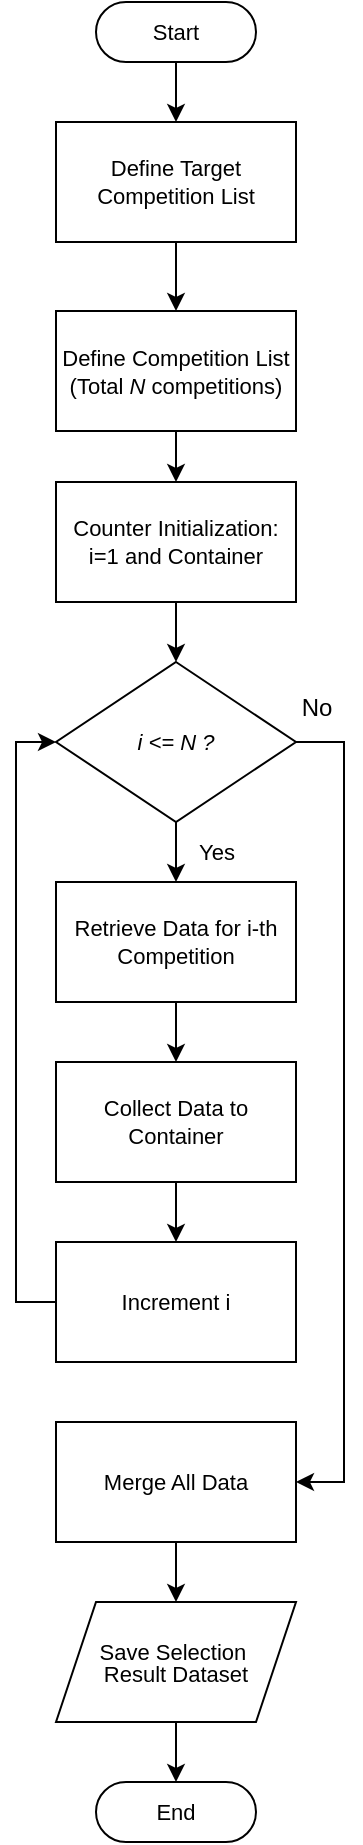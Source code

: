 <mxfile version="27.0.9">
  <diagram name="Page-1" id="fJQKvYSDg5BPfoZSww_d">
    <mxGraphModel dx="872" dy="529" grid="1" gridSize="10" guides="1" tooltips="1" connect="1" arrows="1" fold="1" page="1" pageScale="1" pageWidth="827" pageHeight="1169" math="0" shadow="0">
      <root>
        <mxCell id="0" />
        <mxCell id="1" parent="0" />
        <mxCell id="aqXvwXvrwJFsWn0gw7qh-3" value="" style="edgeStyle=orthogonalEdgeStyle;rounded=0;orthogonalLoop=1;jettySize=auto;html=1;fontSize=11;" parent="1" source="E9fjUXzIlTnjdSZBnWGk-6" target="E9fjUXzIlTnjdSZBnWGk-9" edge="1">
          <mxGeometry relative="1" as="geometry" />
        </mxCell>
        <mxCell id="E9fjUXzIlTnjdSZBnWGk-6" value="Define Target Competition List" style="rounded=0;whiteSpace=wrap;html=1;fontSize=11;" parent="1" vertex="1">
          <mxGeometry x="380" y="460" width="120" height="60" as="geometry" />
        </mxCell>
        <mxCell id="aqXvwXvrwJFsWn0gw7qh-9" value="" style="edgeStyle=orthogonalEdgeStyle;rounded=0;orthogonalLoop=1;jettySize=auto;html=1;fontSize=11;" parent="1" source="E9fjUXzIlTnjdSZBnWGk-9" target="aqXvwXvrwJFsWn0gw7qh-8" edge="1">
          <mxGeometry relative="1" as="geometry" />
        </mxCell>
        <mxCell id="E9fjUXzIlTnjdSZBnWGk-9" value="Define Competition List (Total &lt;i&gt;N &lt;/i&gt;competitions)" style="rounded=0;whiteSpace=wrap;html=1;fontSize=11;" parent="1" vertex="1">
          <mxGeometry x="380" y="554.5" width="120" height="60" as="geometry" />
        </mxCell>
        <mxCell id="aqXvwXvrwJFsWn0gw7qh-2" value="" style="edgeStyle=orthogonalEdgeStyle;rounded=0;orthogonalLoop=1;jettySize=auto;html=1;fontSize=11;" parent="1" source="aqXvwXvrwJFsWn0gw7qh-1" target="E9fjUXzIlTnjdSZBnWGk-6" edge="1">
          <mxGeometry relative="1" as="geometry" />
        </mxCell>
        <mxCell id="aqXvwXvrwJFsWn0gw7qh-1" value="Start" style="html=1;dashed=0;whiteSpace=wrap;shape=mxgraph.dfd.start;fontSize=11;" parent="1" vertex="1">
          <mxGeometry x="400" y="400" width="80" height="30" as="geometry" />
        </mxCell>
        <mxCell id="aqXvwXvrwJFsWn0gw7qh-11" value="" style="edgeStyle=orthogonalEdgeStyle;rounded=0;orthogonalLoop=1;jettySize=auto;html=1;fontSize=11;" parent="1" source="aqXvwXvrwJFsWn0gw7qh-8" target="aqXvwXvrwJFsWn0gw7qh-10" edge="1">
          <mxGeometry relative="1" as="geometry" />
        </mxCell>
        <mxCell id="aqXvwXvrwJFsWn0gw7qh-8" value="Counter Initialization: i=1 and Container" style="rounded=0;whiteSpace=wrap;html=1;fontSize=11;" parent="1" vertex="1">
          <mxGeometry x="380" y="640" width="120" height="60" as="geometry" />
        </mxCell>
        <mxCell id="aqXvwXvrwJFsWn0gw7qh-21" style="edgeStyle=orthogonalEdgeStyle;rounded=0;orthogonalLoop=1;jettySize=auto;html=1;entryX=1;entryY=0.5;entryDx=0;entryDy=0;fontSize=11;" parent="1" source="aqXvwXvrwJFsWn0gw7qh-10" target="aqXvwXvrwJFsWn0gw7qh-20" edge="1">
          <mxGeometry relative="1" as="geometry">
            <Array as="points">
              <mxPoint x="524" y="770" />
              <mxPoint x="524" y="1140" />
            </Array>
          </mxGeometry>
        </mxCell>
        <mxCell id="FV-4FFL7-VBbgeuhVUHS-1" style="edgeStyle=orthogonalEdgeStyle;rounded=0;orthogonalLoop=1;jettySize=auto;html=1;entryX=0.5;entryY=0;entryDx=0;entryDy=0;" edge="1" parent="1" source="aqXvwXvrwJFsWn0gw7qh-10" target="aqXvwXvrwJFsWn0gw7qh-12">
          <mxGeometry relative="1" as="geometry" />
        </mxCell>
        <mxCell id="aqXvwXvrwJFsWn0gw7qh-10" value="&lt;i&gt;i &amp;lt;= N ?&lt;/i&gt;" style="rhombus;whiteSpace=wrap;html=1;fontSize=11;" parent="1" vertex="1">
          <mxGeometry x="380" y="730" width="120" height="80" as="geometry" />
        </mxCell>
        <mxCell id="aqXvwXvrwJFsWn0gw7qh-15" value="" style="edgeStyle=orthogonalEdgeStyle;rounded=0;orthogonalLoop=1;jettySize=auto;html=1;fontSize=11;" parent="1" source="aqXvwXvrwJFsWn0gw7qh-12" target="aqXvwXvrwJFsWn0gw7qh-14" edge="1">
          <mxGeometry relative="1" as="geometry" />
        </mxCell>
        <mxCell id="aqXvwXvrwJFsWn0gw7qh-12" value="Retrieve Data for i-th Competition" style="rounded=0;whiteSpace=wrap;html=1;fontSize=11;" parent="1" vertex="1">
          <mxGeometry x="380" y="840" width="120" height="60" as="geometry" />
        </mxCell>
        <mxCell id="aqXvwXvrwJFsWn0gw7qh-17" value="" style="edgeStyle=orthogonalEdgeStyle;rounded=0;orthogonalLoop=1;jettySize=auto;html=1;fontSize=11;" parent="1" source="aqXvwXvrwJFsWn0gw7qh-14" target="aqXvwXvrwJFsWn0gw7qh-16" edge="1">
          <mxGeometry relative="1" as="geometry" />
        </mxCell>
        <mxCell id="aqXvwXvrwJFsWn0gw7qh-14" value="&lt;p&gt;Collect Data to Container&lt;/p&gt;" style="rounded=0;whiteSpace=wrap;html=1;fontSize=11;" parent="1" vertex="1">
          <mxGeometry x="380" y="930" width="120" height="60" as="geometry" />
        </mxCell>
        <mxCell id="FV-4FFL7-VBbgeuhVUHS-2" style="edgeStyle=orthogonalEdgeStyle;rounded=0;orthogonalLoop=1;jettySize=auto;html=1;entryX=0;entryY=0.5;entryDx=0;entryDy=0;" edge="1" parent="1" source="aqXvwXvrwJFsWn0gw7qh-16" target="aqXvwXvrwJFsWn0gw7qh-10">
          <mxGeometry relative="1" as="geometry">
            <Array as="points">
              <mxPoint x="360" y="1050" />
              <mxPoint x="360" y="770" />
            </Array>
          </mxGeometry>
        </mxCell>
        <mxCell id="aqXvwXvrwJFsWn0gw7qh-16" value="Increment i" style="rounded=0;whiteSpace=wrap;html=1;fontSize=11;" parent="1" vertex="1">
          <mxGeometry x="380" y="1020" width="120" height="60" as="geometry" />
        </mxCell>
        <mxCell id="aqXvwXvrwJFsWn0gw7qh-19" value="Yes" style="text;html=1;align=center;verticalAlign=middle;resizable=0;points=[];autosize=1;strokeColor=none;fillColor=none;fontSize=11;" parent="1" vertex="1">
          <mxGeometry x="440" y="810" width="40" height="30" as="geometry" />
        </mxCell>
        <mxCell id="aqXvwXvrwJFsWn0gw7qh-23" value="" style="edgeStyle=orthogonalEdgeStyle;rounded=0;orthogonalLoop=1;jettySize=auto;html=1;" parent="1" source="aqXvwXvrwJFsWn0gw7qh-20" target="aqXvwXvrwJFsWn0gw7qh-22" edge="1">
          <mxGeometry relative="1" as="geometry" />
        </mxCell>
        <mxCell id="aqXvwXvrwJFsWn0gw7qh-20" value="&lt;p&gt;Merge All Data&lt;/p&gt;" style="rounded=0;whiteSpace=wrap;html=1;fontSize=11;" parent="1" vertex="1">
          <mxGeometry x="380" y="1110" width="120" height="60" as="geometry" />
        </mxCell>
        <mxCell id="aqXvwXvrwJFsWn0gw7qh-25" value="" style="edgeStyle=orthogonalEdgeStyle;rounded=0;orthogonalLoop=1;jettySize=auto;html=1;" parent="1" source="aqXvwXvrwJFsWn0gw7qh-22" target="aqXvwXvrwJFsWn0gw7qh-24" edge="1">
          <mxGeometry relative="1" as="geometry" />
        </mxCell>
        <mxCell id="aqXvwXvrwJFsWn0gw7qh-22" value="&lt;div style=&quot;line-height: 0%;&quot;&gt;&lt;p&gt;Save&amp;nbsp;&lt;span style=&quot;background-color: transparent; color: light-dark(rgb(0, 0, 0), rgb(255, 255, 255));&quot;&gt;Selection&amp;nbsp;&lt;/span&gt;&lt;/p&gt;&lt;p&gt;&lt;span style=&quot;background-color: transparent; color: light-dark(rgb(0, 0, 0), rgb(255, 255, 255));&quot;&gt;Result Dataset&lt;/span&gt;&lt;/p&gt;&lt;/div&gt;" style="shape=parallelogram;perimeter=parallelogramPerimeter;whiteSpace=wrap;html=1;fixedSize=1;fontSize=11;" parent="1" vertex="1">
          <mxGeometry x="380" y="1200" width="120" height="60" as="geometry" />
        </mxCell>
        <mxCell id="aqXvwXvrwJFsWn0gw7qh-24" value="End" style="html=1;dashed=0;whiteSpace=wrap;shape=mxgraph.dfd.start;fontSize=11;" parent="1" vertex="1">
          <mxGeometry x="400" y="1290" width="80" height="30" as="geometry" />
        </mxCell>
        <mxCell id="Lqj20cpT86m-oczByJar-1" value="No" style="text;html=1;align=center;verticalAlign=middle;resizable=0;points=[];autosize=1;strokeColor=none;fillColor=none;" parent="1" vertex="1">
          <mxGeometry x="490" y="738" width="40" height="30" as="geometry" />
        </mxCell>
      </root>
    </mxGraphModel>
  </diagram>
</mxfile>
